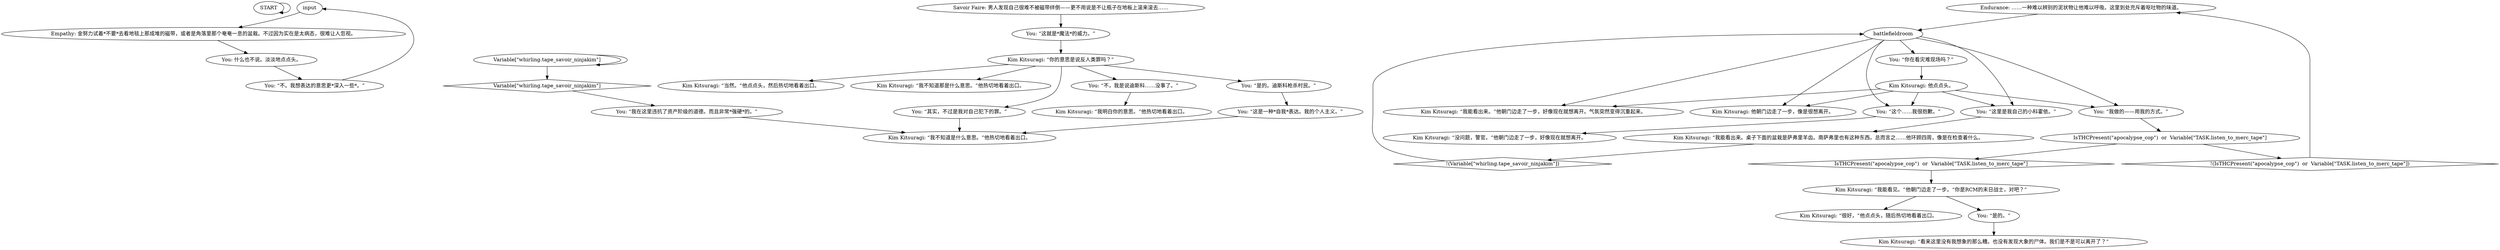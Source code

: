# WHIRLING F2 ORB / messy room after lely tape
# Kim's reaction to the mess in your room after you've listened to tape and he was present etc.
# ==================================================
digraph G {
	  0 [label="START"];
	  1 [label="input"];
	  2 [label="Kim Kitsuragi: “当然。”他点点头，然后热切地看着出口。"];
	  3 [label="You: “这是一种*自我*表达。我的个人主义。”"];
	  4 [label="Kim Kitsuragi: “我不知道那是什么意思。”他热切地看着出口。"];
	  5 [label="You: “我在这里违抗了资产阶级的道德。而且非常*强硬*的。”"];
	  6 [label="Endurance: ……一种难以辨别的泥状物让他难以呼吸。这里到处充斥着呕吐物的味道。"];
	  7 [label="Kim Kitsuragi: “我能看出来。”他朝门边走了一步，好像现在就想离开。气氛突然变得沉重起来。"];
	  8 [label="You: “这就是*魔法*的威力。”"];
	  9 [label="Variable[\"whirling.tape_savoir_ninjakim\"]"];
	  10 [label="Variable[\"whirling.tape_savoir_ninjakim\"]", shape=diamond];
	  11 [label="!(Variable[\"whirling.tape_savoir_ninjakim\"])", shape=diamond];
	  12 [label="Kim Kitsuragi: “看来这里没有我想象的那么糟。也没有发现大象的尸体。我们是不是可以离开了？”"];
	  13 [label="Kim Kitsuragi: “很好，”他点点头，随后热切地看着出口。"];
	  14 [label="You: “是的。”"];
	  15 [label="You: “不。我想表达的意思更*深入一些*。”"];
	  16 [label="Kim Kitsuragi: 他朝门边走了一步，像是很想离开。"];
	  17 [label="You: 什么也不说。淡淡地点点头。"];
	  18 [label="Savoir Faire: 男人发现自己很难不被磁带绊倒——更不用说是不让瓶子在地板上滚来滚去……"];
	  19 [label="You: “这里是我自己的小科霍依。”"];
	  20 [label="You: “我做的——用我的方式。”"];
	  21 [label="Kim Kitsuragi: “我能看出来。桌子下面的盆栽是萨弗里羊齿。南萨弗里也有这种东西。总而言之……他环顾四周，像是在检查着什么。"];
	  22 [label="Kim Kitsuragi: “你的意思是说反人类罪吗？”"];
	  23 [label="You: “其实，不过是我对自己犯下的罪。”"];
	  24 [label="battlefieldroom"];
	  25 [label="You: “不，我是说迪斯科……没事了。”"];
	  26 [label="Kim Kitsuragi: “我明白你的意思。”他热切地看着出口。"];
	  27 [label="Kim Kitsuragi: “我不知道是什么意思。”他热切地看着出口。"];
	  28 [label="You: “这个……我很抱歉。”"];
	  29 [label="Empathy: 金努力试着*不要*去看地毯上那成堆的磁带，或者是角落里那个奄奄一息的盆栽。不过因为实在是太病态，很难让人忽视。"];
	  30 [label="IsTHCPresent(\"apocalypse_cop\")  or  Variable[\"TASK.listen_to_merc_tape\"]"];
	  31 [label="IsTHCPresent(\"apocalypse_cop\")  or  Variable[\"TASK.listen_to_merc_tape\"]", shape=diamond];
	  32 [label="!(IsTHCPresent(\"apocalypse_cop\")  or  Variable[\"TASK.listen_to_merc_tape\"])", shape=diamond];
	  33 [label="You: “你在看灾难现场吗？”"];
	  34 [label="Kim Kitsuragi: “没问题，警官。”他朝门边走了一步，好像现在就想离开。"];
	  35 [label="Kim Kitsuragi: “我能看见。”他朝门边走了一步。“你是RCM的末日战士，对吧？”"];
	  36 [label="Kim Kitsuragi: 他点点头。"];
	  37 [label="You: “是的。迪斯科枪杀村民。”"];
	  0 -> 0
	  1 -> 29
	  3 -> 27
	  5 -> 27
	  6 -> 24
	  8 -> 22
	  9 -> 9
	  9 -> 10
	  10 -> 5
	  11 -> 24
	  14 -> 12
	  15 -> 1
	  17 -> 15
	  18 -> 8
	  19 -> 21
	  20 -> 30
	  21 -> 11
	  22 -> 2
	  22 -> 4
	  22 -> 37
	  22 -> 23
	  22 -> 25
	  23 -> 27
	  24 -> 33
	  24 -> 7
	  24 -> 16
	  24 -> 19
	  24 -> 20
	  24 -> 28
	  25 -> 26
	  28 -> 34
	  29 -> 17
	  30 -> 32
	  30 -> 31
	  31 -> 35
	  32 -> 6
	  33 -> 36
	  35 -> 13
	  35 -> 14
	  36 -> 7
	  36 -> 16
	  36 -> 19
	  36 -> 20
	  36 -> 28
	  37 -> 3
}

